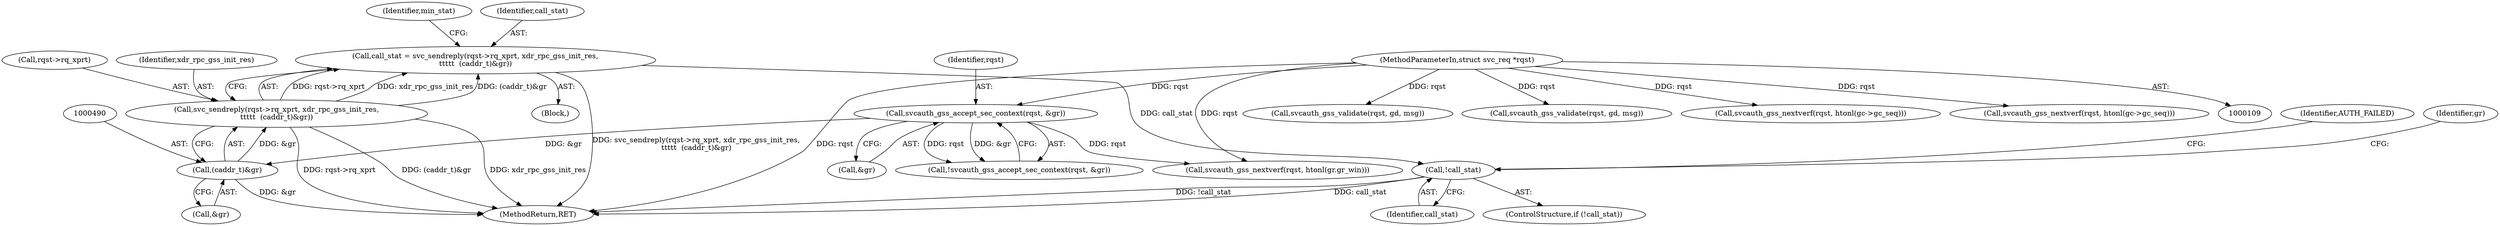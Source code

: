digraph "0_krb5_5bb8a6b9c9eb8dd22bc9526751610aaa255ead9c@API" {
"1000482" [label="(Call,call_stat = svc_sendreply(rqst->rq_xprt, xdr_rpc_gss_init_res,\n\t\t\t\t\t  (caddr_t)&gr))"];
"1000484" [label="(Call,svc_sendreply(rqst->rq_xprt, xdr_rpc_gss_init_res,\n\t\t\t\t\t  (caddr_t)&gr))"];
"1000489" [label="(Call,(caddr_t)&gr)"];
"1000446" [label="(Call,svcauth_gss_accept_sec_context(rqst, &gr))"];
"1000110" [label="(MethodParameterIn,struct svc_req *rqst)"];
"1000516" [label="(Call,!call_stat)"];
"1000482" [label="(Call,call_stat = svc_sendreply(rqst->rq_xprt, xdr_rpc_gss_init_res,\n\t\t\t\t\t  (caddr_t)&gr))"];
"1000445" [label="(Call,!svcauth_gss_accept_sec_context(rqst, &gr))"];
"1000491" [label="(Call,&gr)"];
"1000495" [label="(Identifier,min_stat)"];
"1000446" [label="(Call,svcauth_gss_accept_sec_context(rqst, &gr))"];
"1000483" [label="(Identifier,call_stat)"];
"1000448" [label="(Call,&gr)"];
"1000517" [label="(Identifier,call_stat)"];
"1000485" [label="(Call,rqst->rq_xprt)"];
"1000110" [label="(MethodParameterIn,struct svc_req *rqst)"];
"1000535" [label="(Call,svcauth_gss_validate(rqst, gd, msg))"];
"1000519" [label="(Identifier,AUTH_FAILED)"];
"1000488" [label="(Identifier,xdr_rpc_gss_init_res)"];
"1000632" [label="(MethodReturn,RET)"];
"1000489" [label="(Call,(caddr_t)&gr)"];
"1000428" [label="(Block,)"];
"1000563" [label="(Call,svcauth_gss_validate(rqst, gd, msg))"];
"1000454" [label="(Call,svcauth_gss_nextverf(rqst, htonl(gr.gr_win)))"];
"1000571" [label="(Call,svcauth_gss_nextverf(rqst, htonl(gc->gc_seq)))"];
"1000516" [label="(Call,!call_stat)"];
"1000447" [label="(Identifier,rqst)"];
"1000484" [label="(Call,svc_sendreply(rqst->rq_xprt, xdr_rpc_gss_init_res,\n\t\t\t\t\t  (caddr_t)&gr))"];
"1000543" [label="(Call,svcauth_gss_nextverf(rqst, htonl(gc->gc_seq)))"];
"1000523" [label="(Identifier,gr)"];
"1000515" [label="(ControlStructure,if (!call_stat))"];
"1000482" -> "1000428"  [label="AST: "];
"1000482" -> "1000484"  [label="CFG: "];
"1000483" -> "1000482"  [label="AST: "];
"1000484" -> "1000482"  [label="AST: "];
"1000495" -> "1000482"  [label="CFG: "];
"1000482" -> "1000632"  [label="DDG: svc_sendreply(rqst->rq_xprt, xdr_rpc_gss_init_res,\n\t\t\t\t\t  (caddr_t)&gr)"];
"1000484" -> "1000482"  [label="DDG: rqst->rq_xprt"];
"1000484" -> "1000482"  [label="DDG: xdr_rpc_gss_init_res"];
"1000484" -> "1000482"  [label="DDG: (caddr_t)&gr"];
"1000482" -> "1000516"  [label="DDG: call_stat"];
"1000484" -> "1000489"  [label="CFG: "];
"1000485" -> "1000484"  [label="AST: "];
"1000488" -> "1000484"  [label="AST: "];
"1000489" -> "1000484"  [label="AST: "];
"1000484" -> "1000632"  [label="DDG: (caddr_t)&gr"];
"1000484" -> "1000632"  [label="DDG: xdr_rpc_gss_init_res"];
"1000484" -> "1000632"  [label="DDG: rqst->rq_xprt"];
"1000489" -> "1000484"  [label="DDG: &gr"];
"1000489" -> "1000491"  [label="CFG: "];
"1000490" -> "1000489"  [label="AST: "];
"1000491" -> "1000489"  [label="AST: "];
"1000489" -> "1000632"  [label="DDG: &gr"];
"1000446" -> "1000489"  [label="DDG: &gr"];
"1000446" -> "1000445"  [label="AST: "];
"1000446" -> "1000448"  [label="CFG: "];
"1000447" -> "1000446"  [label="AST: "];
"1000448" -> "1000446"  [label="AST: "];
"1000445" -> "1000446"  [label="CFG: "];
"1000446" -> "1000445"  [label="DDG: rqst"];
"1000446" -> "1000445"  [label="DDG: &gr"];
"1000110" -> "1000446"  [label="DDG: rqst"];
"1000446" -> "1000454"  [label="DDG: rqst"];
"1000110" -> "1000109"  [label="AST: "];
"1000110" -> "1000632"  [label="DDG: rqst"];
"1000110" -> "1000454"  [label="DDG: rqst"];
"1000110" -> "1000535"  [label="DDG: rqst"];
"1000110" -> "1000543"  [label="DDG: rqst"];
"1000110" -> "1000563"  [label="DDG: rqst"];
"1000110" -> "1000571"  [label="DDG: rqst"];
"1000516" -> "1000515"  [label="AST: "];
"1000516" -> "1000517"  [label="CFG: "];
"1000517" -> "1000516"  [label="AST: "];
"1000519" -> "1000516"  [label="CFG: "];
"1000523" -> "1000516"  [label="CFG: "];
"1000516" -> "1000632"  [label="DDG: !call_stat"];
"1000516" -> "1000632"  [label="DDG: call_stat"];
}
